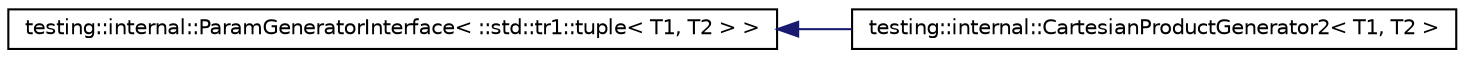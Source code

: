 digraph G
{
  edge [fontname="Helvetica",fontsize="10",labelfontname="Helvetica",labelfontsize="10"];
  node [fontname="Helvetica",fontsize="10",shape=record];
  rankdir="LR";
  Node1 [label="testing::internal::ParamGeneratorInterface\< ::std::tr1::tuple\< T1, T2 \> \>",height=0.2,width=0.4,color="black", fillcolor="white", style="filled",URL="$classtesting_1_1internal_1_1ParamGeneratorInterface.html"];
  Node1 -> Node2 [dir="back",color="midnightblue",fontsize="10",style="solid",fontname="Helvetica"];
  Node2 [label="testing::internal::CartesianProductGenerator2\< T1, T2 \>",height=0.2,width=0.4,color="black", fillcolor="white", style="filled",URL="$classtesting_1_1internal_1_1CartesianProductGenerator2.html"];
}
